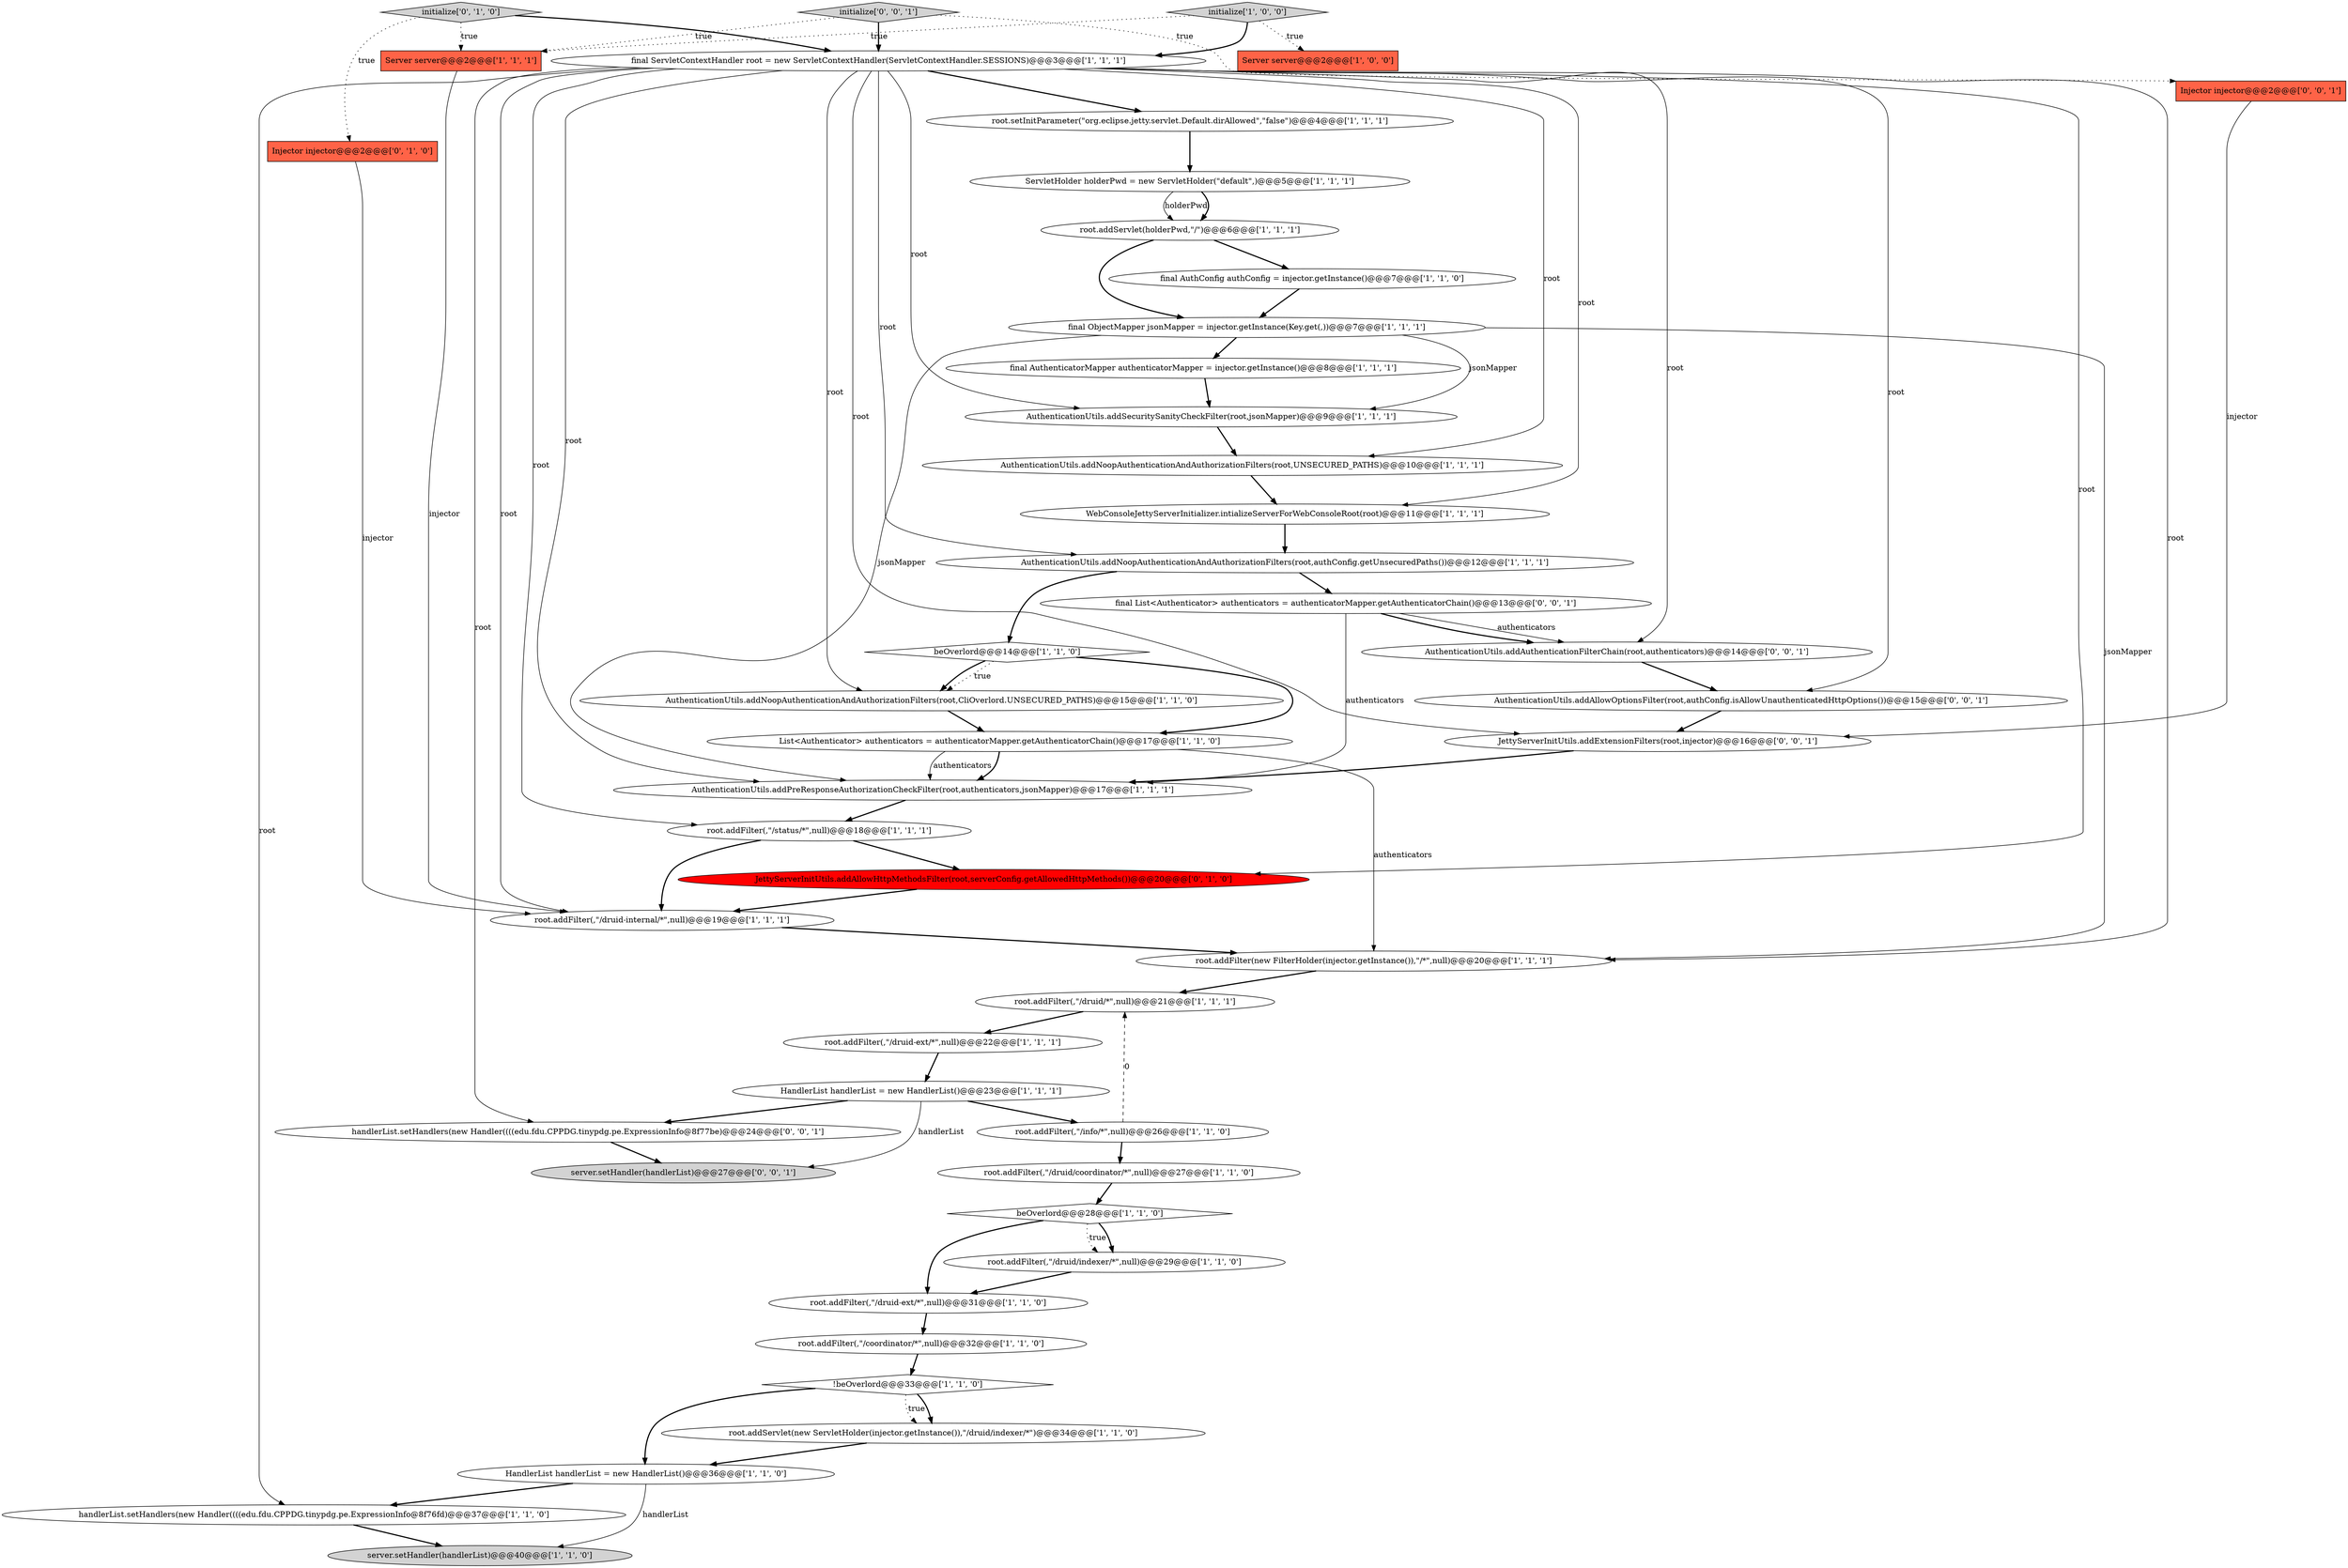 digraph {
14 [style = filled, label = "initialize['1', '0', '0']", fillcolor = lightgray, shape = diamond image = "AAA0AAABBB1BBB"];
35 [style = filled, label = "Injector injector@@@2@@@['0', '1', '0']", fillcolor = tomato, shape = box image = "AAA0AAABBB2BBB"];
0 [style = filled, label = "AuthenticationUtils.addNoopAuthenticationAndAuthorizationFilters(root,authConfig.getUnsecuredPaths())@@@12@@@['1', '1', '1']", fillcolor = white, shape = ellipse image = "AAA0AAABBB1BBB"];
43 [style = filled, label = "AuthenticationUtils.addAllowOptionsFilter(root,authConfig.isAllowUnauthenticatedHttpOptions())@@@15@@@['0', '0', '1']", fillcolor = white, shape = ellipse image = "AAA0AAABBB3BBB"];
10 [style = filled, label = "AuthenticationUtils.addNoopAuthenticationAndAuthorizationFilters(root,CliOverlord.UNSECURED_PATHS)@@@15@@@['1', '1', '0']", fillcolor = white, shape = ellipse image = "AAA0AAABBB1BBB"];
33 [style = filled, label = "AuthenticationUtils.addNoopAuthenticationAndAuthorizationFilters(root,UNSECURED_PATHS)@@@10@@@['1', '1', '1']", fillcolor = white, shape = ellipse image = "AAA0AAABBB1BBB"];
45 [style = filled, label = "JettyServerInitUtils.addExtensionFilters(root,injector)@@@16@@@['0', '0', '1']", fillcolor = white, shape = ellipse image = "AAA0AAABBB3BBB"];
3 [style = filled, label = "List<Authenticator> authenticators = authenticatorMapper.getAuthenticatorChain()@@@17@@@['1', '1', '0']", fillcolor = white, shape = ellipse image = "AAA0AAABBB1BBB"];
7 [style = filled, label = "root.addFilter(,\"/druid-ext/*\",null)@@@22@@@['1', '1', '1']", fillcolor = white, shape = ellipse image = "AAA0AAABBB1BBB"];
19 [style = filled, label = "ServletHolder holderPwd = new ServletHolder(\"default\",)@@@5@@@['1', '1', '1']", fillcolor = white, shape = ellipse image = "AAA0AAABBB1BBB"];
41 [style = filled, label = "final List<Authenticator> authenticators = authenticatorMapper.getAuthenticatorChain()@@@13@@@['0', '0', '1']", fillcolor = white, shape = ellipse image = "AAA0AAABBB3BBB"];
4 [style = filled, label = "root.addServlet(holderPwd,\"/\")@@@6@@@['1', '1', '1']", fillcolor = white, shape = ellipse image = "AAA0AAABBB1BBB"];
34 [style = filled, label = "Server server@@@2@@@['1', '1', '1']", fillcolor = tomato, shape = box image = "AAA0AAABBB1BBB"];
15 [style = filled, label = "root.addFilter(,\"/status/*\",null)@@@18@@@['1', '1', '1']", fillcolor = white, shape = ellipse image = "AAA0AAABBB1BBB"];
1 [style = filled, label = "beOverlord@@@28@@@['1', '1', '0']", fillcolor = white, shape = diamond image = "AAA0AAABBB1BBB"];
17 [style = filled, label = "root.addFilter(,\"/info/*\",null)@@@26@@@['1', '1', '0']", fillcolor = white, shape = ellipse image = "AAA0AAABBB1BBB"];
8 [style = filled, label = "root.addFilter(,\"/druid/indexer/*\",null)@@@29@@@['1', '1', '0']", fillcolor = white, shape = ellipse image = "AAA0AAABBB1BBB"];
32 [style = filled, label = "final ObjectMapper jsonMapper = injector.getInstance(Key.get(,))@@@7@@@['1', '1', '1']", fillcolor = white, shape = ellipse image = "AAA0AAABBB1BBB"];
39 [style = filled, label = "AuthenticationUtils.addAuthenticationFilterChain(root,authenticators)@@@14@@@['0', '0', '1']", fillcolor = white, shape = ellipse image = "AAA0AAABBB3BBB"];
24 [style = filled, label = "root.addFilter(,\"/druid-internal/*\",null)@@@19@@@['1', '1', '1']", fillcolor = white, shape = ellipse image = "AAA0AAABBB1BBB"];
12 [style = filled, label = "AuthenticationUtils.addPreResponseAuthorizationCheckFilter(root,authenticators,jsonMapper)@@@17@@@['1', '1', '1']", fillcolor = white, shape = ellipse image = "AAA0AAABBB1BBB"];
16 [style = filled, label = "handlerList.setHandlers(new Handler((((edu.fdu.CPPDG.tinypdg.pe.ExpressionInfo@8f76fd)@@@37@@@['1', '1', '0']", fillcolor = white, shape = ellipse image = "AAA0AAABBB1BBB"];
25 [style = filled, label = "root.addFilter(,\"/coordinator/*\",null)@@@32@@@['1', '1', '0']", fillcolor = white, shape = ellipse image = "AAA0AAABBB1BBB"];
23 [style = filled, label = "root.addFilter(new FilterHolder(injector.getInstance()),\"/*\",null)@@@20@@@['1', '1', '1']", fillcolor = white, shape = ellipse image = "AAA0AAABBB1BBB"];
2 [style = filled, label = "root.addFilter(,\"/druid-ext/*\",null)@@@31@@@['1', '1', '0']", fillcolor = white, shape = ellipse image = "AAA0AAABBB1BBB"];
42 [style = filled, label = "Injector injector@@@2@@@['0', '0', '1']", fillcolor = tomato, shape = box image = "AAA0AAABBB3BBB"];
30 [style = filled, label = "root.setInitParameter(\"org.eclipse.jetty.servlet.Default.dirAllowed\",\"false\")@@@4@@@['1', '1', '1']", fillcolor = white, shape = ellipse image = "AAA0AAABBB1BBB"];
11 [style = filled, label = "root.addFilter(,\"/druid/*\",null)@@@21@@@['1', '1', '1']", fillcolor = white, shape = ellipse image = "AAA0AAABBB1BBB"];
13 [style = filled, label = "final AuthConfig authConfig = injector.getInstance()@@@7@@@['1', '1', '0']", fillcolor = white, shape = ellipse image = "AAA0AAABBB1BBB"];
22 [style = filled, label = "final ServletContextHandler root = new ServletContextHandler(ServletContextHandler.SESSIONS)@@@3@@@['1', '1', '1']", fillcolor = white, shape = ellipse image = "AAA0AAABBB1BBB"];
9 [style = filled, label = "server.setHandler(handlerList)@@@40@@@['1', '1', '0']", fillcolor = lightgray, shape = ellipse image = "AAA0AAABBB1BBB"];
28 [style = filled, label = "final AuthenticatorMapper authenticatorMapper = injector.getInstance()@@@8@@@['1', '1', '1']", fillcolor = white, shape = ellipse image = "AAA0AAABBB1BBB"];
5 [style = filled, label = "AuthenticationUtils.addSecuritySanityCheckFilter(root,jsonMapper)@@@9@@@['1', '1', '1']", fillcolor = white, shape = ellipse image = "AAA0AAABBB1BBB"];
18 [style = filled, label = "!beOverlord@@@33@@@['1', '1', '0']", fillcolor = white, shape = diamond image = "AAA0AAABBB1BBB"];
21 [style = filled, label = "root.addFilter(,\"/druid/coordinator/*\",null)@@@27@@@['1', '1', '0']", fillcolor = white, shape = ellipse image = "AAA0AAABBB1BBB"];
29 [style = filled, label = "root.addServlet(new ServletHolder(injector.getInstance()),\"/druid/indexer/*\")@@@34@@@['1', '1', '0']", fillcolor = white, shape = ellipse image = "AAA0AAABBB1BBB"];
40 [style = filled, label = "handlerList.setHandlers(new Handler((((edu.fdu.CPPDG.tinypdg.pe.ExpressionInfo@8f77be)@@@24@@@['0', '0', '1']", fillcolor = white, shape = ellipse image = "AAA0AAABBB3BBB"];
31 [style = filled, label = "Server server@@@2@@@['1', '0', '0']", fillcolor = tomato, shape = box image = "AAA0AAABBB1BBB"];
36 [style = filled, label = "initialize['0', '1', '0']", fillcolor = lightgray, shape = diamond image = "AAA0AAABBB2BBB"];
37 [style = filled, label = "JettyServerInitUtils.addAllowHttpMethodsFilter(root,serverConfig.getAllowedHttpMethods())@@@20@@@['0', '1', '0']", fillcolor = red, shape = ellipse image = "AAA1AAABBB2BBB"];
44 [style = filled, label = "initialize['0', '0', '1']", fillcolor = lightgray, shape = diamond image = "AAA0AAABBB3BBB"];
38 [style = filled, label = "server.setHandler(handlerList)@@@27@@@['0', '0', '1']", fillcolor = lightgray, shape = ellipse image = "AAA0AAABBB3BBB"];
26 [style = filled, label = "HandlerList handlerList = new HandlerList()@@@36@@@['1', '1', '0']", fillcolor = white, shape = ellipse image = "AAA0AAABBB1BBB"];
6 [style = filled, label = "beOverlord@@@14@@@['1', '1', '0']", fillcolor = white, shape = diamond image = "AAA0AAABBB1BBB"];
20 [style = filled, label = "HandlerList handlerList = new HandlerList()@@@23@@@['1', '1', '1']", fillcolor = white, shape = ellipse image = "AAA0AAABBB1BBB"];
27 [style = filled, label = "WebConsoleJettyServerInitializer.intializeServerForWebConsoleRoot(root)@@@11@@@['1', '1', '1']", fillcolor = white, shape = ellipse image = "AAA0AAABBB1BBB"];
6->3 [style = bold, label=""];
32->12 [style = solid, label="jsonMapper"];
22->45 [style = solid, label="root"];
22->10 [style = solid, label="root"];
41->12 [style = solid, label="authenticators"];
3->12 [style = solid, label="authenticators"];
40->38 [style = bold, label=""];
41->39 [style = solid, label="authenticators"];
22->30 [style = bold, label=""];
22->15 [style = solid, label="root"];
22->40 [style = solid, label="root"];
44->34 [style = dotted, label="true"];
21->1 [style = bold, label=""];
22->16 [style = solid, label="root"];
2->25 [style = bold, label=""];
17->21 [style = bold, label=""];
16->9 [style = bold, label=""];
22->37 [style = solid, label="root"];
28->5 [style = bold, label=""];
13->32 [style = bold, label=""];
27->0 [style = bold, label=""];
5->33 [style = bold, label=""];
14->22 [style = bold, label=""];
33->27 [style = bold, label=""];
43->45 [style = bold, label=""];
17->11 [style = dashed, label="0"];
29->26 [style = bold, label=""];
26->16 [style = bold, label=""];
30->19 [style = bold, label=""];
44->42 [style = dotted, label="true"];
32->5 [style = solid, label="jsonMapper"];
22->5 [style = solid, label="root"];
1->8 [style = dotted, label="true"];
44->22 [style = bold, label=""];
14->34 [style = dotted, label="true"];
34->24 [style = solid, label="injector"];
26->9 [style = solid, label="handlerList"];
32->23 [style = solid, label="jsonMapper"];
18->29 [style = dotted, label="true"];
1->8 [style = bold, label=""];
37->24 [style = bold, label=""];
19->4 [style = solid, label="holderPwd"];
4->13 [style = bold, label=""];
18->26 [style = bold, label=""];
25->18 [style = bold, label=""];
42->45 [style = solid, label="injector"];
7->20 [style = bold, label=""];
3->12 [style = bold, label=""];
22->33 [style = solid, label="root"];
0->41 [style = bold, label=""];
6->10 [style = dotted, label="true"];
3->23 [style = solid, label="authenticators"];
8->2 [style = bold, label=""];
22->0 [style = solid, label="root"];
6->10 [style = bold, label=""];
1->2 [style = bold, label=""];
23->11 [style = bold, label=""];
15->37 [style = bold, label=""];
35->24 [style = solid, label="injector"];
24->23 [style = bold, label=""];
22->43 [style = solid, label="root"];
22->12 [style = solid, label="root"];
22->39 [style = solid, label="root"];
20->17 [style = bold, label=""];
0->6 [style = bold, label=""];
12->15 [style = bold, label=""];
39->43 [style = bold, label=""];
10->3 [style = bold, label=""];
22->27 [style = solid, label="root"];
45->12 [style = bold, label=""];
20->38 [style = solid, label="handlerList"];
18->29 [style = bold, label=""];
20->40 [style = bold, label=""];
15->24 [style = bold, label=""];
11->7 [style = bold, label=""];
22->24 [style = solid, label="root"];
14->31 [style = dotted, label="true"];
19->4 [style = bold, label=""];
36->35 [style = dotted, label="true"];
22->23 [style = solid, label="root"];
41->39 [style = bold, label=""];
36->34 [style = dotted, label="true"];
32->28 [style = bold, label=""];
4->32 [style = bold, label=""];
36->22 [style = bold, label=""];
}
